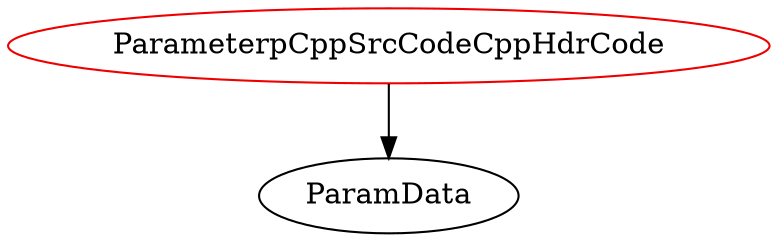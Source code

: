 digraph parameterpcppsrccodecpphdrcode{
ParameterpCppSrcCodeCppHdrCode -> ParamData;
ParameterpCppSrcCodeCppHdrCode	[shape=oval, color=red2, label="ParameterpCppSrcCodeCppHdrCode"];
}
